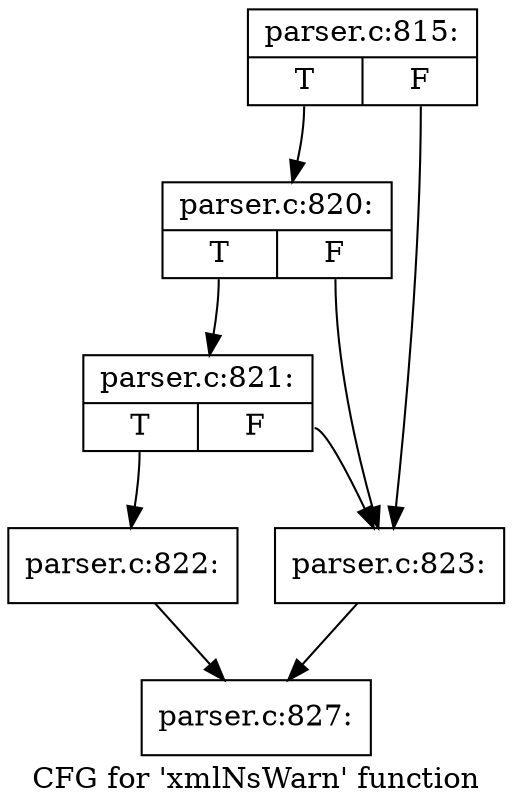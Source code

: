 digraph "CFG for 'xmlNsWarn' function" {
	label="CFG for 'xmlNsWarn' function";

	Node0x55d73c1e8f90 [shape=record,label="{parser.c:815:|{<s0>T|<s1>F}}"];
	Node0x55d73c1e8f90:s0 -> Node0x55d73c1f2e50;
	Node0x55d73c1e8f90:s1 -> Node0x55d73c1f2d80;
	Node0x55d73c1f2e50 [shape=record,label="{parser.c:820:|{<s0>T|<s1>F}}"];
	Node0x55d73c1f2e50:s0 -> Node0x55d73c1f2dd0;
	Node0x55d73c1f2e50:s1 -> Node0x55d73c1f2d80;
	Node0x55d73c1f2dd0 [shape=record,label="{parser.c:821:|{<s0>T|<s1>F}}"];
	Node0x55d73c1f2dd0:s0 -> Node0x55d73c1f2d30;
	Node0x55d73c1f2dd0:s1 -> Node0x55d73c1f2d80;
	Node0x55d73c1f2d30 [shape=record,label="{parser.c:822:}"];
	Node0x55d73c1f2d30 -> Node0x55d73c1e8fe0;
	Node0x55d73c1f2d80 [shape=record,label="{parser.c:823:}"];
	Node0x55d73c1f2d80 -> Node0x55d73c1e8fe0;
	Node0x55d73c1e8fe0 [shape=record,label="{parser.c:827:}"];
}
